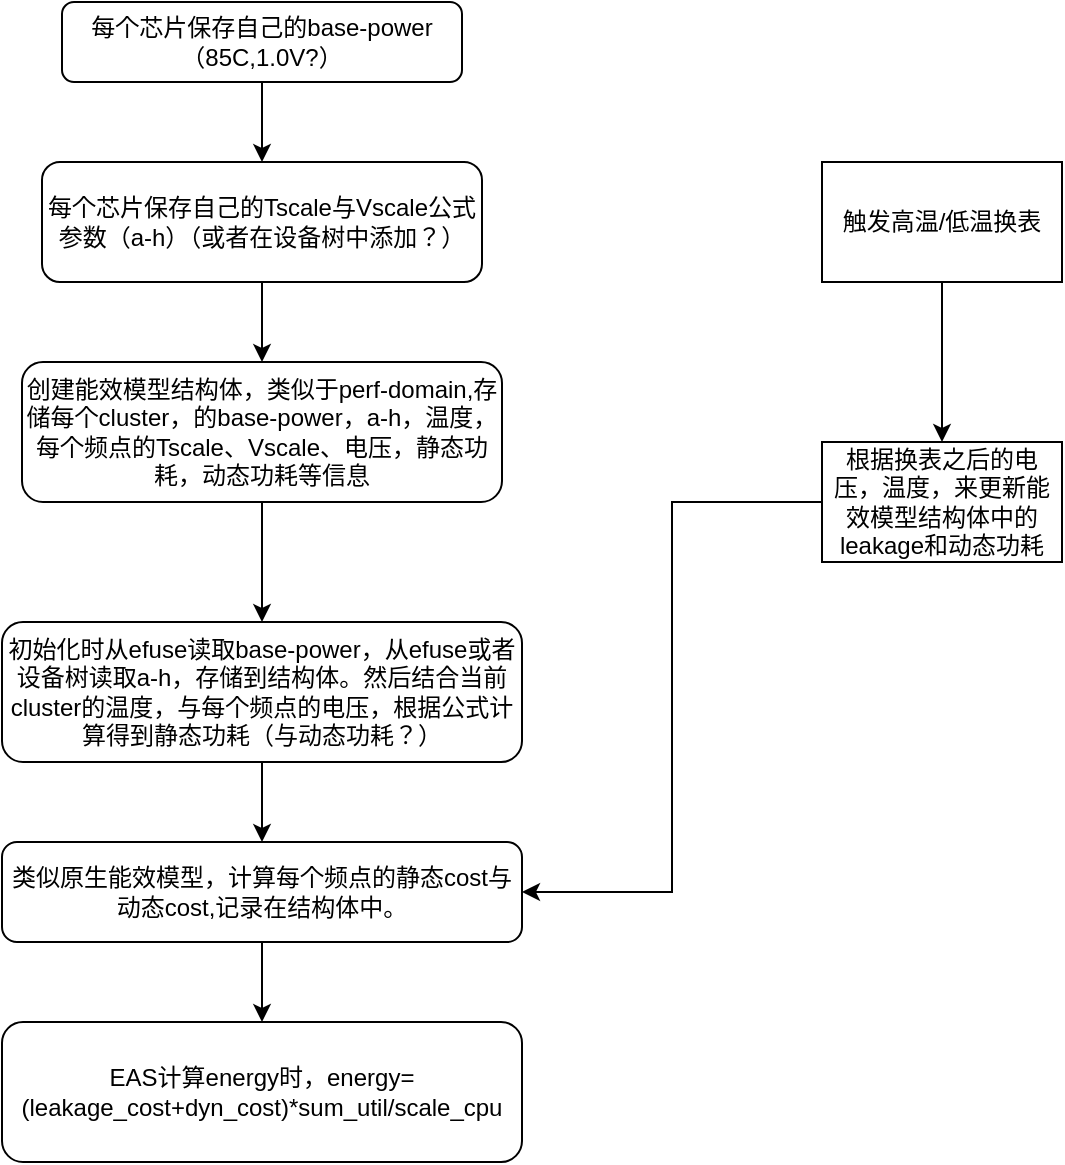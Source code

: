 <mxfile version="24.5.5" type="github">
  <diagram id="C5RBs43oDa-KdzZeNtuy" name="Page-1">
    <mxGraphModel dx="1195" dy="637" grid="1" gridSize="10" guides="1" tooltips="1" connect="1" arrows="1" fold="1" page="1" pageScale="1" pageWidth="827" pageHeight="1169" math="0" shadow="0">
      <root>
        <mxCell id="WIyWlLk6GJQsqaUBKTNV-0" />
        <mxCell id="WIyWlLk6GJQsqaUBKTNV-1" parent="WIyWlLk6GJQsqaUBKTNV-0" />
        <mxCell id="DsjGURephWDPxe0ct4y4-1" value="" style="edgeStyle=orthogonalEdgeStyle;rounded=0;orthogonalLoop=1;jettySize=auto;html=1;" edge="1" parent="WIyWlLk6GJQsqaUBKTNV-1" source="WIyWlLk6GJQsqaUBKTNV-3" target="DsjGURephWDPxe0ct4y4-0">
          <mxGeometry relative="1" as="geometry" />
        </mxCell>
        <mxCell id="WIyWlLk6GJQsqaUBKTNV-3" value="每个芯片保存自己的base-power（85C,1.0V?）" style="rounded=1;whiteSpace=wrap;html=1;fontSize=12;glass=0;strokeWidth=1;shadow=0;" parent="WIyWlLk6GJQsqaUBKTNV-1" vertex="1">
          <mxGeometry x="100" y="70" width="200" height="40" as="geometry" />
        </mxCell>
        <mxCell id="DsjGURephWDPxe0ct4y4-3" value="" style="edgeStyle=orthogonalEdgeStyle;rounded=0;orthogonalLoop=1;jettySize=auto;html=1;" edge="1" parent="WIyWlLk6GJQsqaUBKTNV-1" source="DsjGURephWDPxe0ct4y4-0" target="DsjGURephWDPxe0ct4y4-2">
          <mxGeometry relative="1" as="geometry" />
        </mxCell>
        <mxCell id="DsjGURephWDPxe0ct4y4-0" value="每个芯片保存自己的Tscale与Vscale公式参数（a-h）（或者在设备树中添加？）" style="whiteSpace=wrap;html=1;rounded=1;glass=0;strokeWidth=1;shadow=0;" vertex="1" parent="WIyWlLk6GJQsqaUBKTNV-1">
          <mxGeometry x="90" y="150" width="220" height="60" as="geometry" />
        </mxCell>
        <mxCell id="DsjGURephWDPxe0ct4y4-5" value="" style="edgeStyle=orthogonalEdgeStyle;rounded=0;orthogonalLoop=1;jettySize=auto;html=1;" edge="1" parent="WIyWlLk6GJQsqaUBKTNV-1" source="DsjGURephWDPxe0ct4y4-2" target="DsjGURephWDPxe0ct4y4-4">
          <mxGeometry relative="1" as="geometry" />
        </mxCell>
        <mxCell id="DsjGURephWDPxe0ct4y4-2" value="创建能效模型结构体，类似于perf-domain,存储每个cluster，的base-power，a-h，温度，每个频点的Tscale、Vscale、电压，静态功耗，动态功耗等信息" style="whiteSpace=wrap;html=1;rounded=1;glass=0;strokeWidth=1;shadow=0;" vertex="1" parent="WIyWlLk6GJQsqaUBKTNV-1">
          <mxGeometry x="80" y="250" width="240" height="70" as="geometry" />
        </mxCell>
        <mxCell id="DsjGURephWDPxe0ct4y4-7" value="" style="edgeStyle=orthogonalEdgeStyle;rounded=0;orthogonalLoop=1;jettySize=auto;html=1;" edge="1" parent="WIyWlLk6GJQsqaUBKTNV-1" source="DsjGURephWDPxe0ct4y4-4" target="DsjGURephWDPxe0ct4y4-6">
          <mxGeometry relative="1" as="geometry" />
        </mxCell>
        <mxCell id="DsjGURephWDPxe0ct4y4-4" value="初始化时从efuse读取base-power，从efuse或者设备树读取a-h，存储到结构体。然后结合当前cluster的温度，与每个频点的电压，根据公式计算得到静态功耗（与动态功耗？）" style="whiteSpace=wrap;html=1;rounded=1;glass=0;strokeWidth=1;shadow=0;" vertex="1" parent="WIyWlLk6GJQsqaUBKTNV-1">
          <mxGeometry x="70" y="380" width="260" height="70" as="geometry" />
        </mxCell>
        <mxCell id="DsjGURephWDPxe0ct4y4-9" value="" style="edgeStyle=orthogonalEdgeStyle;rounded=0;orthogonalLoop=1;jettySize=auto;html=1;" edge="1" parent="WIyWlLk6GJQsqaUBKTNV-1" source="DsjGURephWDPxe0ct4y4-6" target="DsjGURephWDPxe0ct4y4-8">
          <mxGeometry relative="1" as="geometry" />
        </mxCell>
        <mxCell id="DsjGURephWDPxe0ct4y4-6" value="类似原生能效模型，计算每个频点的静态cost与动态cost,记录在结构体中。" style="whiteSpace=wrap;html=1;rounded=1;glass=0;strokeWidth=1;shadow=0;" vertex="1" parent="WIyWlLk6GJQsqaUBKTNV-1">
          <mxGeometry x="70" y="490" width="260" height="50" as="geometry" />
        </mxCell>
        <mxCell id="DsjGURephWDPxe0ct4y4-8" value="EAS计算energy时，energy=(leakage_cost+dyn_cost)*sum_util/scale_cpu" style="whiteSpace=wrap;html=1;rounded=1;glass=0;strokeWidth=1;shadow=0;" vertex="1" parent="WIyWlLk6GJQsqaUBKTNV-1">
          <mxGeometry x="70" y="580" width="260" height="70" as="geometry" />
        </mxCell>
        <mxCell id="DsjGURephWDPxe0ct4y4-12" value="" style="edgeStyle=orthogonalEdgeStyle;rounded=0;orthogonalLoop=1;jettySize=auto;html=1;" edge="1" parent="WIyWlLk6GJQsqaUBKTNV-1" source="DsjGURephWDPxe0ct4y4-10" target="DsjGURephWDPxe0ct4y4-11">
          <mxGeometry relative="1" as="geometry" />
        </mxCell>
        <mxCell id="DsjGURephWDPxe0ct4y4-10" value="触发高温/低温换表" style="rounded=0;whiteSpace=wrap;html=1;" vertex="1" parent="WIyWlLk6GJQsqaUBKTNV-1">
          <mxGeometry x="480" y="150" width="120" height="60" as="geometry" />
        </mxCell>
        <mxCell id="DsjGURephWDPxe0ct4y4-13" style="edgeStyle=orthogonalEdgeStyle;rounded=0;orthogonalLoop=1;jettySize=auto;html=1;entryX=1;entryY=0.5;entryDx=0;entryDy=0;" edge="1" parent="WIyWlLk6GJQsqaUBKTNV-1" source="DsjGURephWDPxe0ct4y4-11" target="DsjGURephWDPxe0ct4y4-6">
          <mxGeometry relative="1" as="geometry" />
        </mxCell>
        <mxCell id="DsjGURephWDPxe0ct4y4-11" value="根据换表之后的电压，温度，来更新能效模型结构体中的leakage和动态功耗" style="rounded=0;whiteSpace=wrap;html=1;" vertex="1" parent="WIyWlLk6GJQsqaUBKTNV-1">
          <mxGeometry x="480" y="290" width="120" height="60" as="geometry" />
        </mxCell>
      </root>
    </mxGraphModel>
  </diagram>
</mxfile>
